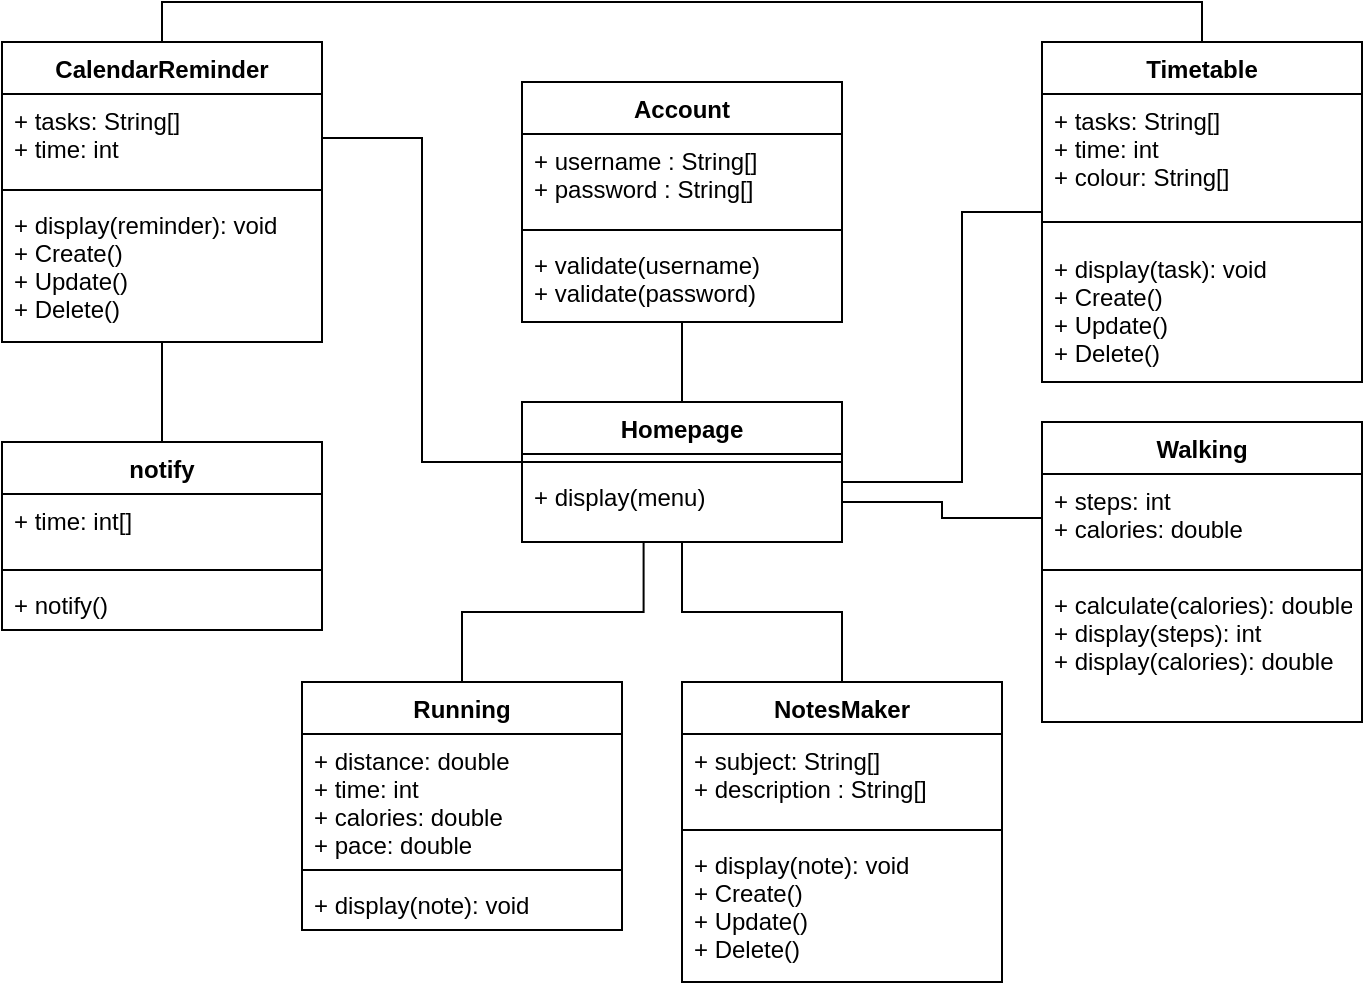 <mxfile version="15.0.6" type="github">
  <diagram id="w31SswMrqwb5rYLDAgo4" name="Page-1">
    <mxGraphModel dx="1038" dy="548" grid="1" gridSize="10" guides="1" tooltips="1" connect="1" arrows="1" fold="1" page="1" pageScale="1" pageWidth="850" pageHeight="1100" math="0" shadow="0">
      <root>
        <mxCell id="0" />
        <mxCell id="1" parent="0" />
        <mxCell id="ytLADs0EzhaXzpbiNdSa-5" style="edgeStyle=orthogonalEdgeStyle;rounded=0;orthogonalLoop=1;jettySize=auto;html=1;endArrow=none;endFill=0;" edge="1" parent="1" source="WyAlHRN2Kqf-eRbSCBe1-1" target="ytLADs0EzhaXzpbiNdSa-1">
          <mxGeometry relative="1" as="geometry" />
        </mxCell>
        <mxCell id="WyAlHRN2Kqf-eRbSCBe1-1" value="Account" style="swimlane;fontStyle=1;align=center;verticalAlign=top;childLayout=stackLayout;horizontal=1;startSize=26;horizontalStack=0;resizeParent=1;resizeParentMax=0;resizeLast=0;collapsible=1;marginBottom=0;" parent="1" vertex="1">
          <mxGeometry x="370" y="100" width="160" height="120" as="geometry" />
        </mxCell>
        <mxCell id="WyAlHRN2Kqf-eRbSCBe1-2" value="+ username : String[]&#xa;+ password : String[]" style="text;strokeColor=none;fillColor=none;align=left;verticalAlign=top;spacingLeft=4;spacingRight=4;overflow=hidden;rotatable=0;points=[[0,0.5],[1,0.5]];portConstraint=eastwest;" parent="WyAlHRN2Kqf-eRbSCBe1-1" vertex="1">
          <mxGeometry y="26" width="160" height="44" as="geometry" />
        </mxCell>
        <mxCell id="WyAlHRN2Kqf-eRbSCBe1-3" value="" style="line;strokeWidth=1;fillColor=none;align=left;verticalAlign=middle;spacingTop=-1;spacingLeft=3;spacingRight=3;rotatable=0;labelPosition=right;points=[];portConstraint=eastwest;" parent="WyAlHRN2Kqf-eRbSCBe1-1" vertex="1">
          <mxGeometry y="70" width="160" height="8" as="geometry" />
        </mxCell>
        <mxCell id="WyAlHRN2Kqf-eRbSCBe1-4" value="+ validate(username)&#xa;+ validate(password)&#xa;" style="text;strokeColor=none;fillColor=none;align=left;verticalAlign=top;spacingLeft=4;spacingRight=4;overflow=hidden;rotatable=0;points=[[0,0.5],[1,0.5]];portConstraint=eastwest;" parent="WyAlHRN2Kqf-eRbSCBe1-1" vertex="1">
          <mxGeometry y="78" width="160" height="42" as="geometry" />
        </mxCell>
        <mxCell id="ytLADs0EzhaXzpbiNdSa-6" style="edgeStyle=orthogonalEdgeStyle;rounded=0;orthogonalLoop=1;jettySize=auto;html=1;startArrow=none;startFill=0;endArrow=none;endFill=0;" edge="1" parent="1" source="WyAlHRN2Kqf-eRbSCBe1-9">
          <mxGeometry relative="1" as="geometry">
            <mxPoint x="530" y="300" as="targetPoint" />
            <Array as="points">
              <mxPoint x="590" y="165" />
              <mxPoint x="590" y="300" />
            </Array>
          </mxGeometry>
        </mxCell>
        <mxCell id="WyAlHRN2Kqf-eRbSCBe1-9" value="Timetable" style="swimlane;fontStyle=1;align=center;verticalAlign=top;childLayout=stackLayout;horizontal=1;startSize=26;horizontalStack=0;resizeParent=1;resizeParentMax=0;resizeLast=0;collapsible=1;marginBottom=0;" parent="1" vertex="1">
          <mxGeometry x="630" y="80" width="160" height="170" as="geometry" />
        </mxCell>
        <mxCell id="WyAlHRN2Kqf-eRbSCBe1-10" value="+ tasks: String[]&#xa;+ time: int&#xa;+ colour: String[]&#xa;" style="text;strokeColor=none;fillColor=none;align=left;verticalAlign=top;spacingLeft=4;spacingRight=4;overflow=hidden;rotatable=0;points=[[0,0.5],[1,0.5]];portConstraint=eastwest;" parent="WyAlHRN2Kqf-eRbSCBe1-9" vertex="1">
          <mxGeometry y="26" width="160" height="54" as="geometry" />
        </mxCell>
        <mxCell id="WyAlHRN2Kqf-eRbSCBe1-11" value="" style="line;strokeWidth=1;fillColor=none;align=left;verticalAlign=middle;spacingTop=-1;spacingLeft=3;spacingRight=3;rotatable=0;labelPosition=right;points=[];portConstraint=eastwest;" parent="WyAlHRN2Kqf-eRbSCBe1-9" vertex="1">
          <mxGeometry y="80" width="160" height="20" as="geometry" />
        </mxCell>
        <mxCell id="WyAlHRN2Kqf-eRbSCBe1-12" value="+ display(task): void&#xa;+ Create()&#xa;+ Update()&#xa;+ Delete()&#xa;" style="text;strokeColor=none;fillColor=none;align=left;verticalAlign=top;spacingLeft=4;spacingRight=4;overflow=hidden;rotatable=0;points=[[0,0.5],[1,0.5]];portConstraint=eastwest;" parent="WyAlHRN2Kqf-eRbSCBe1-9" vertex="1">
          <mxGeometry y="100" width="160" height="70" as="geometry" />
        </mxCell>
        <mxCell id="ytLADs0EzhaXzpbiNdSa-10" style="edgeStyle=orthogonalEdgeStyle;rounded=0;orthogonalLoop=1;jettySize=auto;html=1;entryX=0.38;entryY=0.992;entryDx=0;entryDy=0;entryPerimeter=0;startArrow=none;startFill=0;endArrow=none;endFill=0;" edge="1" parent="1" source="WyAlHRN2Kqf-eRbSCBe1-13" target="ytLADs0EzhaXzpbiNdSa-4">
          <mxGeometry relative="1" as="geometry" />
        </mxCell>
        <mxCell id="WyAlHRN2Kqf-eRbSCBe1-13" value="Running" style="swimlane;fontStyle=1;align=center;verticalAlign=top;childLayout=stackLayout;horizontal=1;startSize=26;horizontalStack=0;resizeParent=1;resizeParentMax=0;resizeLast=0;collapsible=1;marginBottom=0;" parent="1" vertex="1">
          <mxGeometry x="260" y="400" width="160" height="124" as="geometry" />
        </mxCell>
        <mxCell id="WyAlHRN2Kqf-eRbSCBe1-14" value="+ distance: double&#xa;+ time: int&#xa;+ calories: double&#xa;+ pace: double" style="text;strokeColor=none;fillColor=none;align=left;verticalAlign=top;spacingLeft=4;spacingRight=4;overflow=hidden;rotatable=0;points=[[0,0.5],[1,0.5]];portConstraint=eastwest;" parent="WyAlHRN2Kqf-eRbSCBe1-13" vertex="1">
          <mxGeometry y="26" width="160" height="64" as="geometry" />
        </mxCell>
        <mxCell id="WyAlHRN2Kqf-eRbSCBe1-15" value="" style="line;strokeWidth=1;fillColor=none;align=left;verticalAlign=middle;spacingTop=-1;spacingLeft=3;spacingRight=3;rotatable=0;labelPosition=right;points=[];portConstraint=eastwest;" parent="WyAlHRN2Kqf-eRbSCBe1-13" vertex="1">
          <mxGeometry y="90" width="160" height="8" as="geometry" />
        </mxCell>
        <mxCell id="WyAlHRN2Kqf-eRbSCBe1-16" value="+ display(note): void" style="text;strokeColor=none;fillColor=none;align=left;verticalAlign=top;spacingLeft=4;spacingRight=4;overflow=hidden;rotatable=0;points=[[0,0.5],[1,0.5]];portConstraint=eastwest;" parent="WyAlHRN2Kqf-eRbSCBe1-13" vertex="1">
          <mxGeometry y="98" width="160" height="26" as="geometry" />
        </mxCell>
        <mxCell id="ytLADs0EzhaXzpbiNdSa-13" value="" style="edgeStyle=orthogonalEdgeStyle;rounded=0;orthogonalLoop=1;jettySize=auto;html=1;startArrow=none;startFill=0;endArrow=none;endFill=0;" edge="1" parent="1" source="WyAlHRN2Kqf-eRbSCBe1-17" target="WyAlHRN2Kqf-eRbSCBe1-32">
          <mxGeometry relative="1" as="geometry">
            <Array as="points">
              <mxPoint x="190" y="230" />
              <mxPoint x="190" y="230" />
            </Array>
          </mxGeometry>
        </mxCell>
        <mxCell id="WyAlHRN2Kqf-eRbSCBe1-17" value="notify" style="swimlane;fontStyle=1;align=center;verticalAlign=top;childLayout=stackLayout;horizontal=1;startSize=26;horizontalStack=0;resizeParent=1;resizeParentMax=0;resizeLast=0;collapsible=1;marginBottom=0;" parent="1" vertex="1">
          <mxGeometry x="110" y="280" width="160" height="94" as="geometry" />
        </mxCell>
        <mxCell id="WyAlHRN2Kqf-eRbSCBe1-18" value="+ time: int[]&#xa;" style="text;strokeColor=none;fillColor=none;align=left;verticalAlign=top;spacingLeft=4;spacingRight=4;overflow=hidden;rotatable=0;points=[[0,0.5],[1,0.5]];portConstraint=eastwest;" parent="WyAlHRN2Kqf-eRbSCBe1-17" vertex="1">
          <mxGeometry y="26" width="160" height="34" as="geometry" />
        </mxCell>
        <mxCell id="WyAlHRN2Kqf-eRbSCBe1-19" value="" style="line;strokeWidth=1;fillColor=none;align=left;verticalAlign=middle;spacingTop=-1;spacingLeft=3;spacingRight=3;rotatable=0;labelPosition=right;points=[];portConstraint=eastwest;" parent="WyAlHRN2Kqf-eRbSCBe1-17" vertex="1">
          <mxGeometry y="60" width="160" height="8" as="geometry" />
        </mxCell>
        <mxCell id="WyAlHRN2Kqf-eRbSCBe1-20" value="+ notify()" style="text;strokeColor=none;fillColor=none;align=left;verticalAlign=top;spacingLeft=4;spacingRight=4;overflow=hidden;rotatable=0;points=[[0,0.5],[1,0.5]];portConstraint=eastwest;" parent="WyAlHRN2Kqf-eRbSCBe1-17" vertex="1">
          <mxGeometry y="68" width="160" height="26" as="geometry" />
        </mxCell>
        <mxCell id="WyAlHRN2Kqf-eRbSCBe1-21" value="Walking" style="swimlane;fontStyle=1;align=center;verticalAlign=top;childLayout=stackLayout;horizontal=1;startSize=26;horizontalStack=0;resizeParent=1;resizeParentMax=0;resizeLast=0;collapsible=1;marginBottom=0;" parent="1" vertex="1">
          <mxGeometry x="630" y="270" width="160" height="150" as="geometry" />
        </mxCell>
        <mxCell id="WyAlHRN2Kqf-eRbSCBe1-22" value="+ steps: int&#xa;+ calories: double" style="text;strokeColor=none;fillColor=none;align=left;verticalAlign=top;spacingLeft=4;spacingRight=4;overflow=hidden;rotatable=0;points=[[0,0.5],[1,0.5]];portConstraint=eastwest;" parent="WyAlHRN2Kqf-eRbSCBe1-21" vertex="1">
          <mxGeometry y="26" width="160" height="44" as="geometry" />
        </mxCell>
        <mxCell id="WyAlHRN2Kqf-eRbSCBe1-23" value="" style="line;strokeWidth=1;fillColor=none;align=left;verticalAlign=middle;spacingTop=-1;spacingLeft=3;spacingRight=3;rotatable=0;labelPosition=right;points=[];portConstraint=eastwest;" parent="WyAlHRN2Kqf-eRbSCBe1-21" vertex="1">
          <mxGeometry y="70" width="160" height="8" as="geometry" />
        </mxCell>
        <mxCell id="WyAlHRN2Kqf-eRbSCBe1-24" value="+ calculate(calories): double&#xa;+ display(steps): int&#xa;+ display(calories): double&#xa;" style="text;strokeColor=none;fillColor=none;align=left;verticalAlign=top;spacingLeft=4;spacingRight=4;overflow=hidden;rotatable=0;points=[[0,0.5],[1,0.5]];portConstraint=eastwest;" parent="WyAlHRN2Kqf-eRbSCBe1-21" vertex="1">
          <mxGeometry y="78" width="160" height="72" as="geometry" />
        </mxCell>
        <mxCell id="ytLADs0EzhaXzpbiNdSa-14" style="edgeStyle=orthogonalEdgeStyle;rounded=0;orthogonalLoop=1;jettySize=auto;html=1;entryX=0.5;entryY=1;entryDx=0;entryDy=0;entryPerimeter=0;startArrow=none;startFill=0;endArrow=none;endFill=0;" edge="1" parent="1" source="WyAlHRN2Kqf-eRbSCBe1-25" target="ytLADs0EzhaXzpbiNdSa-4">
          <mxGeometry relative="1" as="geometry" />
        </mxCell>
        <mxCell id="WyAlHRN2Kqf-eRbSCBe1-25" value="NotesMaker" style="swimlane;fontStyle=1;align=center;verticalAlign=top;childLayout=stackLayout;horizontal=1;startSize=26;horizontalStack=0;resizeParent=1;resizeParentMax=0;resizeLast=0;collapsible=1;marginBottom=0;" parent="1" vertex="1">
          <mxGeometry x="450" y="400" width="160" height="150" as="geometry" />
        </mxCell>
        <mxCell id="WyAlHRN2Kqf-eRbSCBe1-26" value="+ subject: String[]&#xa;+ description : String[]" style="text;strokeColor=none;fillColor=none;align=left;verticalAlign=top;spacingLeft=4;spacingRight=4;overflow=hidden;rotatable=0;points=[[0,0.5],[1,0.5]];portConstraint=eastwest;" parent="WyAlHRN2Kqf-eRbSCBe1-25" vertex="1">
          <mxGeometry y="26" width="160" height="44" as="geometry" />
        </mxCell>
        <mxCell id="WyAlHRN2Kqf-eRbSCBe1-27" value="" style="line;strokeWidth=1;fillColor=none;align=left;verticalAlign=middle;spacingTop=-1;spacingLeft=3;spacingRight=3;rotatable=0;labelPosition=right;points=[];portConstraint=eastwest;" parent="WyAlHRN2Kqf-eRbSCBe1-25" vertex="1">
          <mxGeometry y="70" width="160" height="8" as="geometry" />
        </mxCell>
        <mxCell id="WyAlHRN2Kqf-eRbSCBe1-28" value="+ display(note): void&#xa;+ Create()&#xa;+ Update()&#xa;+ Delete()" style="text;strokeColor=none;fillColor=none;align=left;verticalAlign=top;spacingLeft=4;spacingRight=4;overflow=hidden;rotatable=0;points=[[0,0.5],[1,0.5]];portConstraint=eastwest;" parent="WyAlHRN2Kqf-eRbSCBe1-25" vertex="1">
          <mxGeometry y="78" width="160" height="72" as="geometry" />
        </mxCell>
        <mxCell id="WyAlHRN2Kqf-eRbSCBe1-29" value="CalendarReminder" style="swimlane;fontStyle=1;align=center;verticalAlign=top;childLayout=stackLayout;horizontal=1;startSize=26;horizontalStack=0;resizeParent=1;resizeParentMax=0;resizeLast=0;collapsible=1;marginBottom=0;" parent="1" vertex="1">
          <mxGeometry x="110" y="80" width="160" height="150" as="geometry" />
        </mxCell>
        <mxCell id="WyAlHRN2Kqf-eRbSCBe1-30" value="+ tasks: String[]&#xa;+ time: int&#xa;" style="text;strokeColor=none;fillColor=none;align=left;verticalAlign=top;spacingLeft=4;spacingRight=4;overflow=hidden;rotatable=0;points=[[0,0.5],[1,0.5]];portConstraint=eastwest;" parent="WyAlHRN2Kqf-eRbSCBe1-29" vertex="1">
          <mxGeometry y="26" width="160" height="44" as="geometry" />
        </mxCell>
        <mxCell id="WyAlHRN2Kqf-eRbSCBe1-31" value="" style="line;strokeWidth=1;fillColor=none;align=left;verticalAlign=middle;spacingTop=-1;spacingLeft=3;spacingRight=3;rotatable=0;labelPosition=right;points=[];portConstraint=eastwest;" parent="WyAlHRN2Kqf-eRbSCBe1-29" vertex="1">
          <mxGeometry y="70" width="160" height="8" as="geometry" />
        </mxCell>
        <mxCell id="WyAlHRN2Kqf-eRbSCBe1-32" value="+ display(reminder): void&#xa;+ Create()&#xa;+ Update()&#xa;+ Delete()&#xa;" style="text;strokeColor=none;fillColor=none;align=left;verticalAlign=top;spacingLeft=4;spacingRight=4;overflow=hidden;rotatable=0;points=[[0,0.5],[1,0.5]];portConstraint=eastwest;" parent="WyAlHRN2Kqf-eRbSCBe1-29" vertex="1">
          <mxGeometry y="78" width="160" height="72" as="geometry" />
        </mxCell>
        <mxCell id="WyAlHRN2Kqf-eRbSCBe1-42" style="edgeStyle=orthogonalEdgeStyle;rounded=0;orthogonalLoop=1;jettySize=auto;html=1;endArrow=none;endFill=0;" parent="1" edge="1">
          <mxGeometry relative="1" as="geometry">
            <mxPoint x="710" y="80" as="sourcePoint" />
            <mxPoint x="190" y="80" as="targetPoint" />
            <Array as="points">
              <mxPoint x="710" y="60" />
              <mxPoint x="190" y="60" />
            </Array>
          </mxGeometry>
        </mxCell>
        <mxCell id="Z2fV2wjp2lyYe54eWl0o-2" style="edgeStyle=orthogonalEdgeStyle;rounded=0;orthogonalLoop=1;jettySize=auto;html=1;startArrow=none;startFill=0;endArrow=none;endFill=0;" parent="1" source="WyAlHRN2Kqf-eRbSCBe1-30" edge="1">
          <mxGeometry relative="1" as="geometry">
            <mxPoint x="370" y="290" as="targetPoint" />
            <Array as="points">
              <mxPoint x="320" y="128" />
              <mxPoint x="320" y="290" />
              <mxPoint x="370" y="290" />
            </Array>
          </mxGeometry>
        </mxCell>
        <mxCell id="ytLADs0EzhaXzpbiNdSa-1" value="Homepage" style="swimlane;fontStyle=1;align=center;verticalAlign=top;childLayout=stackLayout;horizontal=1;startSize=26;horizontalStack=0;resizeParent=1;resizeParentMax=0;resizeLast=0;collapsible=1;marginBottom=0;" vertex="1" parent="1">
          <mxGeometry x="370" y="260" width="160" height="70" as="geometry" />
        </mxCell>
        <mxCell id="ytLADs0EzhaXzpbiNdSa-3" value="" style="line;strokeWidth=1;fillColor=none;align=left;verticalAlign=middle;spacingTop=-1;spacingLeft=3;spacingRight=3;rotatable=0;labelPosition=right;points=[];portConstraint=eastwest;" vertex="1" parent="ytLADs0EzhaXzpbiNdSa-1">
          <mxGeometry y="26" width="160" height="8" as="geometry" />
        </mxCell>
        <mxCell id="ytLADs0EzhaXzpbiNdSa-4" value="+ display(menu)" style="text;strokeColor=none;fillColor=none;align=left;verticalAlign=top;spacingLeft=4;spacingRight=4;overflow=hidden;rotatable=0;points=[[0,0.5],[1,0.5]];portConstraint=eastwest;" vertex="1" parent="ytLADs0EzhaXzpbiNdSa-1">
          <mxGeometry y="34" width="160" height="36" as="geometry" />
        </mxCell>
        <mxCell id="ytLADs0EzhaXzpbiNdSa-7" style="edgeStyle=orthogonalEdgeStyle;rounded=0;orthogonalLoop=1;jettySize=auto;html=1;startArrow=none;startFill=0;endArrow=none;endFill=0;" edge="1" parent="1" source="WyAlHRN2Kqf-eRbSCBe1-22">
          <mxGeometry relative="1" as="geometry">
            <mxPoint x="530" y="310" as="targetPoint" />
            <Array as="points">
              <mxPoint x="580" y="318" />
              <mxPoint x="580" y="310" />
            </Array>
          </mxGeometry>
        </mxCell>
      </root>
    </mxGraphModel>
  </diagram>
</mxfile>
